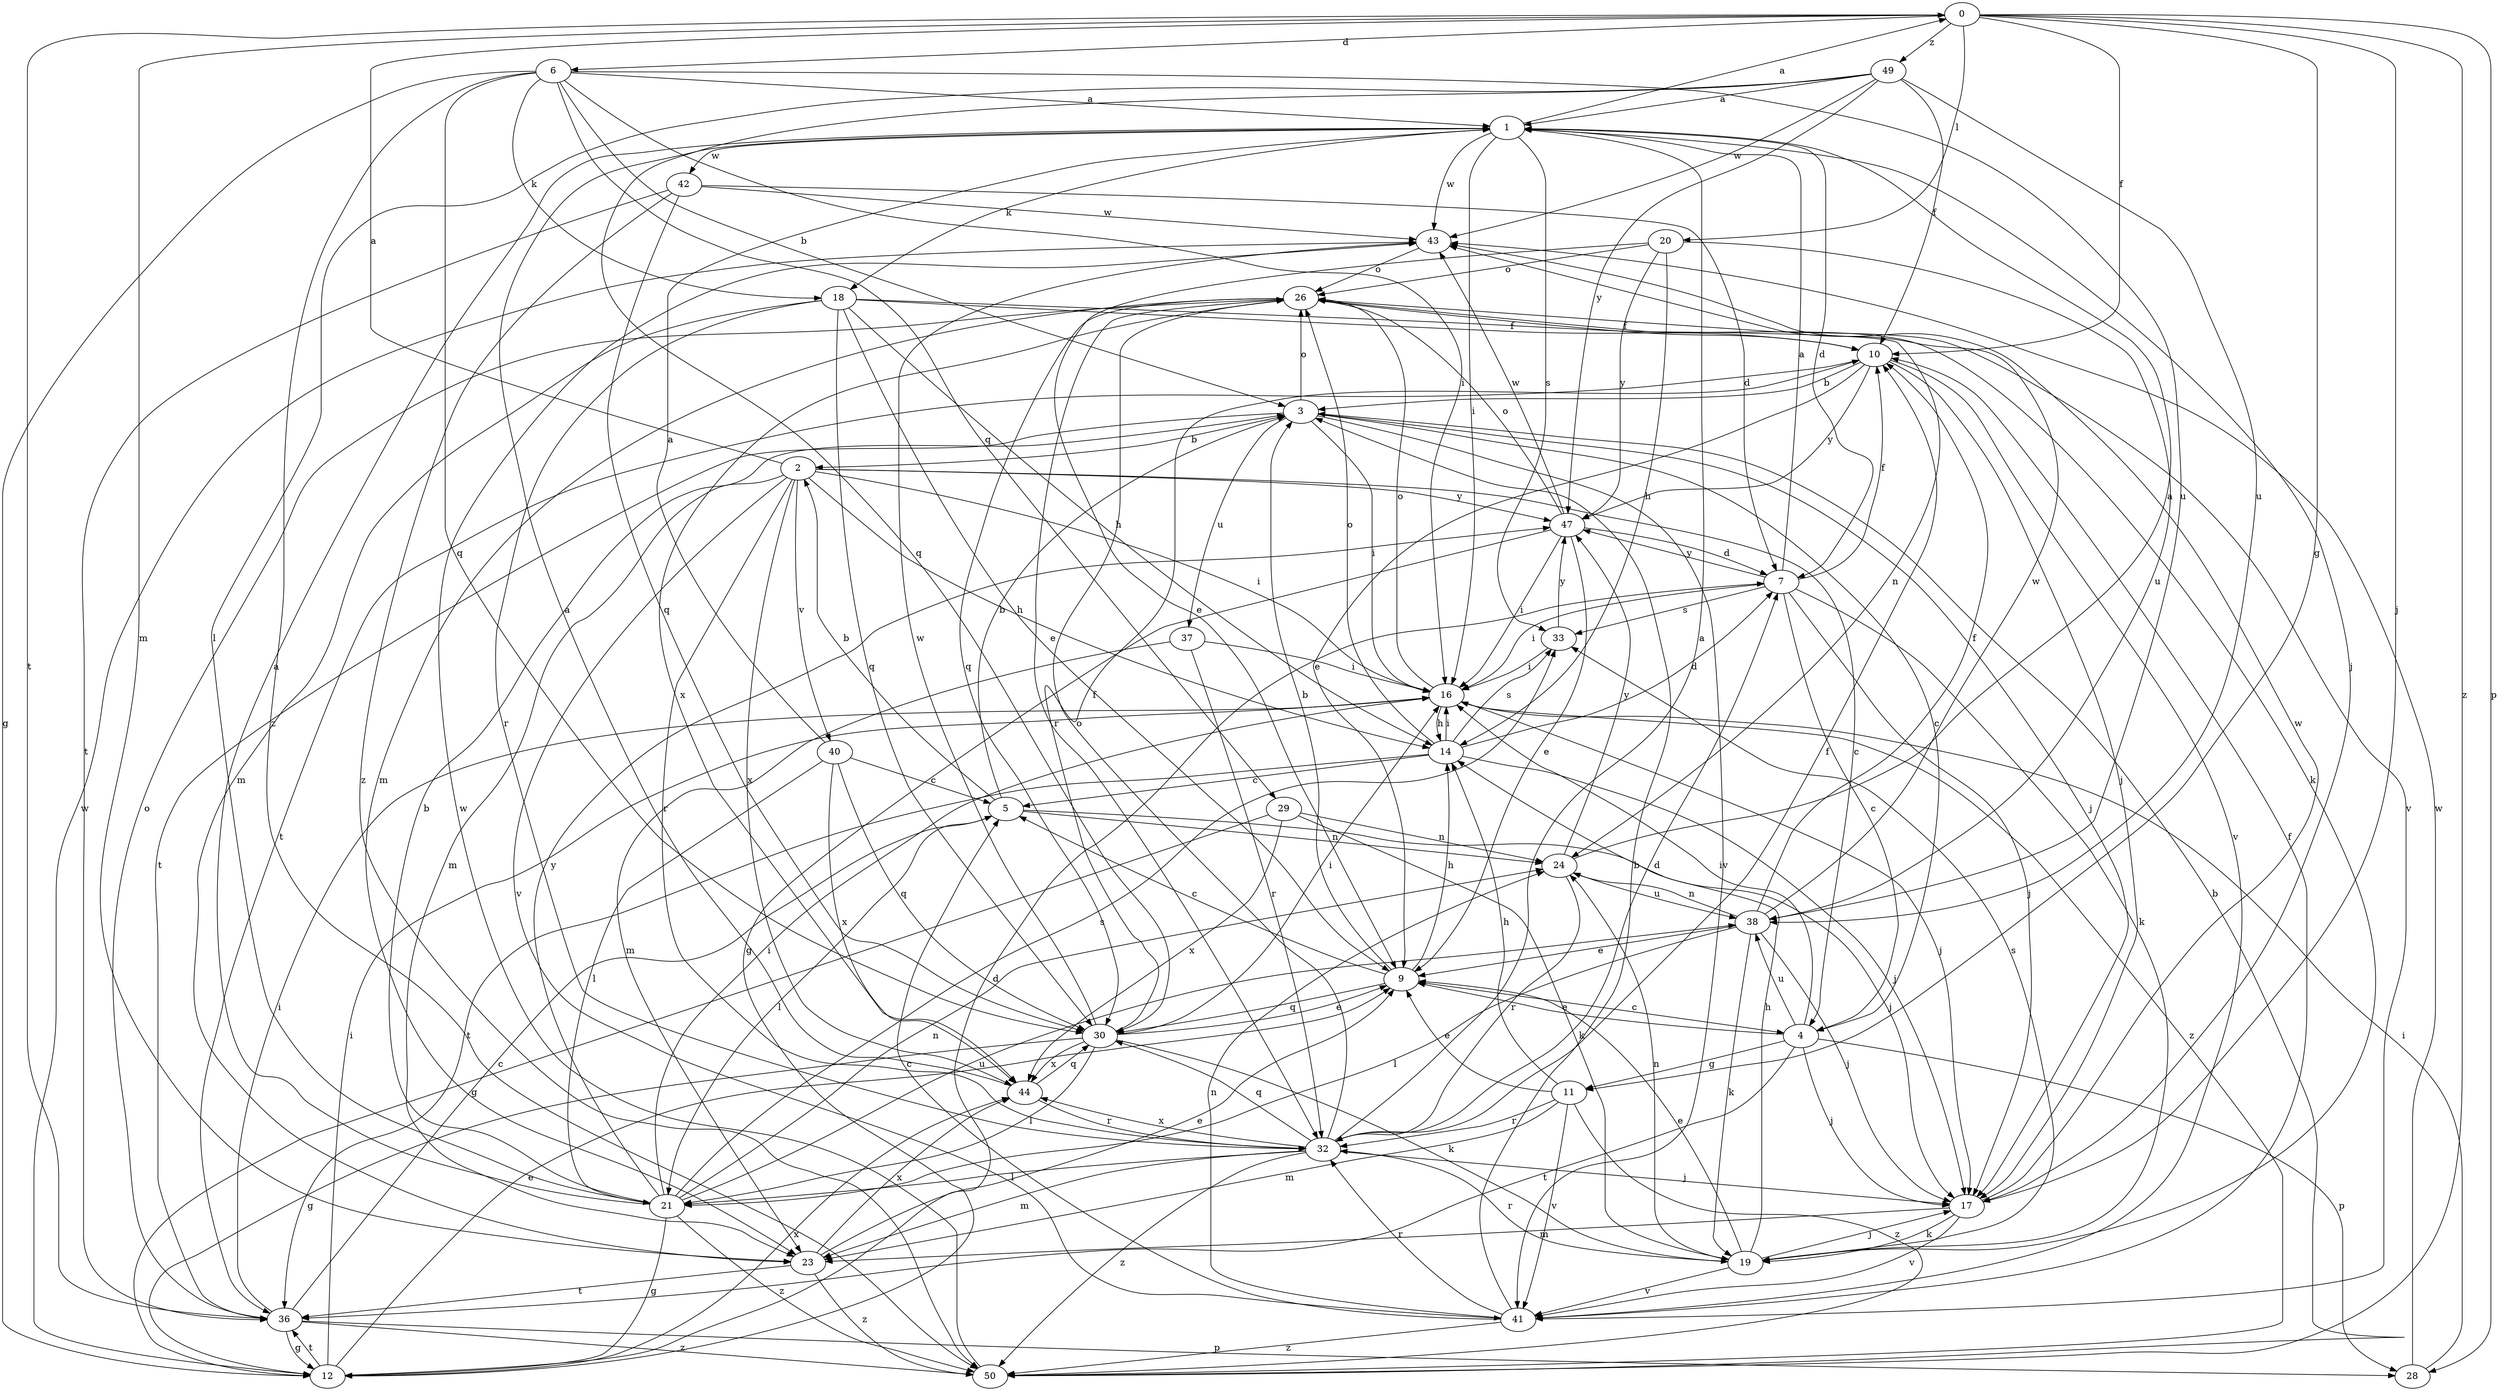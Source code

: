 strict digraph  {
0;
1;
2;
3;
4;
5;
6;
7;
9;
10;
11;
12;
14;
16;
17;
18;
19;
20;
21;
23;
24;
26;
28;
29;
30;
32;
33;
36;
37;
38;
40;
41;
42;
43;
44;
47;
49;
50;
0 -> 6  [label=d];
0 -> 10  [label=f];
0 -> 11  [label=g];
0 -> 17  [label=j];
0 -> 20  [label=l];
0 -> 23  [label=m];
0 -> 28  [label=p];
0 -> 36  [label=t];
0 -> 49  [label=z];
0 -> 50  [label=z];
1 -> 0  [label=a];
1 -> 7  [label=d];
1 -> 16  [label=i];
1 -> 17  [label=j];
1 -> 18  [label=k];
1 -> 33  [label=s];
1 -> 42  [label=w];
1 -> 43  [label=w];
2 -> 0  [label=a];
2 -> 4  [label=c];
2 -> 14  [label=h];
2 -> 16  [label=i];
2 -> 23  [label=m];
2 -> 32  [label=r];
2 -> 40  [label=v];
2 -> 41  [label=v];
2 -> 44  [label=x];
2 -> 47  [label=y];
3 -> 2  [label=b];
3 -> 4  [label=c];
3 -> 16  [label=i];
3 -> 17  [label=j];
3 -> 26  [label=o];
3 -> 36  [label=t];
3 -> 37  [label=u];
3 -> 41  [label=v];
4 -> 9  [label=e];
4 -> 11  [label=g];
4 -> 16  [label=i];
4 -> 17  [label=j];
4 -> 28  [label=p];
4 -> 36  [label=t];
4 -> 38  [label=u];
5 -> 2  [label=b];
5 -> 3  [label=b];
5 -> 17  [label=j];
5 -> 21  [label=l];
5 -> 24  [label=n];
6 -> 1  [label=a];
6 -> 3  [label=b];
6 -> 12  [label=g];
6 -> 16  [label=i];
6 -> 18  [label=k];
6 -> 29  [label=q];
6 -> 30  [label=q];
6 -> 38  [label=u];
6 -> 50  [label=z];
7 -> 1  [label=a];
7 -> 4  [label=c];
7 -> 10  [label=f];
7 -> 16  [label=i];
7 -> 17  [label=j];
7 -> 19  [label=k];
7 -> 33  [label=s];
7 -> 47  [label=y];
9 -> 3  [label=b];
9 -> 4  [label=c];
9 -> 5  [label=c];
9 -> 14  [label=h];
9 -> 30  [label=q];
10 -> 3  [label=b];
10 -> 9  [label=e];
10 -> 17  [label=j];
10 -> 36  [label=t];
10 -> 41  [label=v];
10 -> 47  [label=y];
11 -> 9  [label=e];
11 -> 14  [label=h];
11 -> 23  [label=m];
11 -> 32  [label=r];
11 -> 41  [label=v];
11 -> 50  [label=z];
12 -> 7  [label=d];
12 -> 9  [label=e];
12 -> 16  [label=i];
12 -> 36  [label=t];
12 -> 43  [label=w];
12 -> 44  [label=x];
14 -> 5  [label=c];
14 -> 7  [label=d];
14 -> 16  [label=i];
14 -> 17  [label=j];
14 -> 26  [label=o];
14 -> 33  [label=s];
14 -> 36  [label=t];
16 -> 14  [label=h];
16 -> 17  [label=j];
16 -> 26  [label=o];
16 -> 50  [label=z];
17 -> 19  [label=k];
17 -> 23  [label=m];
17 -> 41  [label=v];
17 -> 43  [label=w];
18 -> 9  [label=e];
18 -> 10  [label=f];
18 -> 14  [label=h];
18 -> 23  [label=m];
18 -> 24  [label=n];
18 -> 30  [label=q];
18 -> 32  [label=r];
19 -> 9  [label=e];
19 -> 14  [label=h];
19 -> 17  [label=j];
19 -> 24  [label=n];
19 -> 32  [label=r];
19 -> 33  [label=s];
19 -> 41  [label=v];
20 -> 9  [label=e];
20 -> 14  [label=h];
20 -> 26  [label=o];
20 -> 38  [label=u];
20 -> 47  [label=y];
21 -> 1  [label=a];
21 -> 3  [label=b];
21 -> 12  [label=g];
21 -> 16  [label=i];
21 -> 24  [label=n];
21 -> 33  [label=s];
21 -> 38  [label=u];
21 -> 47  [label=y];
21 -> 50  [label=z];
23 -> 9  [label=e];
23 -> 36  [label=t];
23 -> 44  [label=x];
23 -> 50  [label=z];
24 -> 1  [label=a];
24 -> 32  [label=r];
24 -> 38  [label=u];
24 -> 47  [label=y];
26 -> 10  [label=f];
26 -> 19  [label=k];
26 -> 23  [label=m];
26 -> 30  [label=q];
26 -> 32  [label=r];
26 -> 41  [label=v];
26 -> 44  [label=x];
28 -> 16  [label=i];
28 -> 43  [label=w];
29 -> 12  [label=g];
29 -> 19  [label=k];
29 -> 24  [label=n];
29 -> 44  [label=x];
30 -> 9  [label=e];
30 -> 10  [label=f];
30 -> 12  [label=g];
30 -> 16  [label=i];
30 -> 19  [label=k];
30 -> 21  [label=l];
30 -> 43  [label=w];
30 -> 44  [label=x];
32 -> 1  [label=a];
32 -> 7  [label=d];
32 -> 10  [label=f];
32 -> 17  [label=j];
32 -> 21  [label=l];
32 -> 23  [label=m];
32 -> 26  [label=o];
32 -> 30  [label=q];
32 -> 44  [label=x];
32 -> 50  [label=z];
33 -> 16  [label=i];
33 -> 47  [label=y];
36 -> 5  [label=c];
36 -> 12  [label=g];
36 -> 16  [label=i];
36 -> 26  [label=o];
36 -> 28  [label=p];
36 -> 50  [label=z];
37 -> 16  [label=i];
37 -> 23  [label=m];
37 -> 32  [label=r];
38 -> 9  [label=e];
38 -> 10  [label=f];
38 -> 17  [label=j];
38 -> 19  [label=k];
38 -> 21  [label=l];
38 -> 24  [label=n];
38 -> 43  [label=w];
40 -> 1  [label=a];
40 -> 5  [label=c];
40 -> 21  [label=l];
40 -> 30  [label=q];
40 -> 44  [label=x];
41 -> 3  [label=b];
41 -> 5  [label=c];
41 -> 10  [label=f];
41 -> 24  [label=n];
41 -> 32  [label=r];
41 -> 50  [label=z];
42 -> 7  [label=d];
42 -> 30  [label=q];
42 -> 36  [label=t];
42 -> 43  [label=w];
42 -> 50  [label=z];
43 -> 26  [label=o];
44 -> 1  [label=a];
44 -> 30  [label=q];
44 -> 32  [label=r];
47 -> 7  [label=d];
47 -> 9  [label=e];
47 -> 12  [label=g];
47 -> 16  [label=i];
47 -> 26  [label=o];
47 -> 43  [label=w];
49 -> 1  [label=a];
49 -> 10  [label=f];
49 -> 21  [label=l];
49 -> 30  [label=q];
49 -> 38  [label=u];
49 -> 43  [label=w];
49 -> 47  [label=y];
50 -> 3  [label=b];
50 -> 43  [label=w];
}
